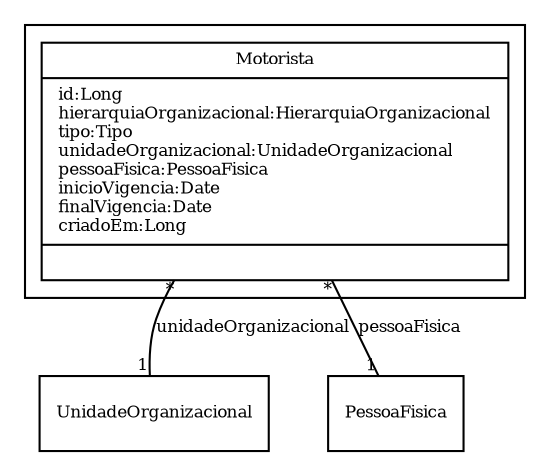 digraph G{
fontname = "Times-Roman"
fontsize = 8

node [
        fontname = "Times-Roman"
        fontsize = 8
        shape = "record"
]

edge [
        fontname = "Times-Roman"
        fontsize = 8
]

subgraph clusterMOTORISTA
{
Motorista [label = "{Motorista|id:Long\lhierarquiaOrganizacional:HierarquiaOrganizacional\ltipo:Tipo\lunidadeOrganizacional:UnidadeOrganizacional\lpessoaFisica:PessoaFisica\linicioVigencia:Date\lfinalVigencia:Date\lcriadoEm:Long\l|\l}"]
}
edge [arrowhead = "none" headlabel = "1" taillabel = "*"] Motorista -> UnidadeOrganizacional [label = "unidadeOrganizacional"]
edge [arrowhead = "none" headlabel = "1" taillabel = "*"] Motorista -> PessoaFisica [label = "pessoaFisica"]
}
